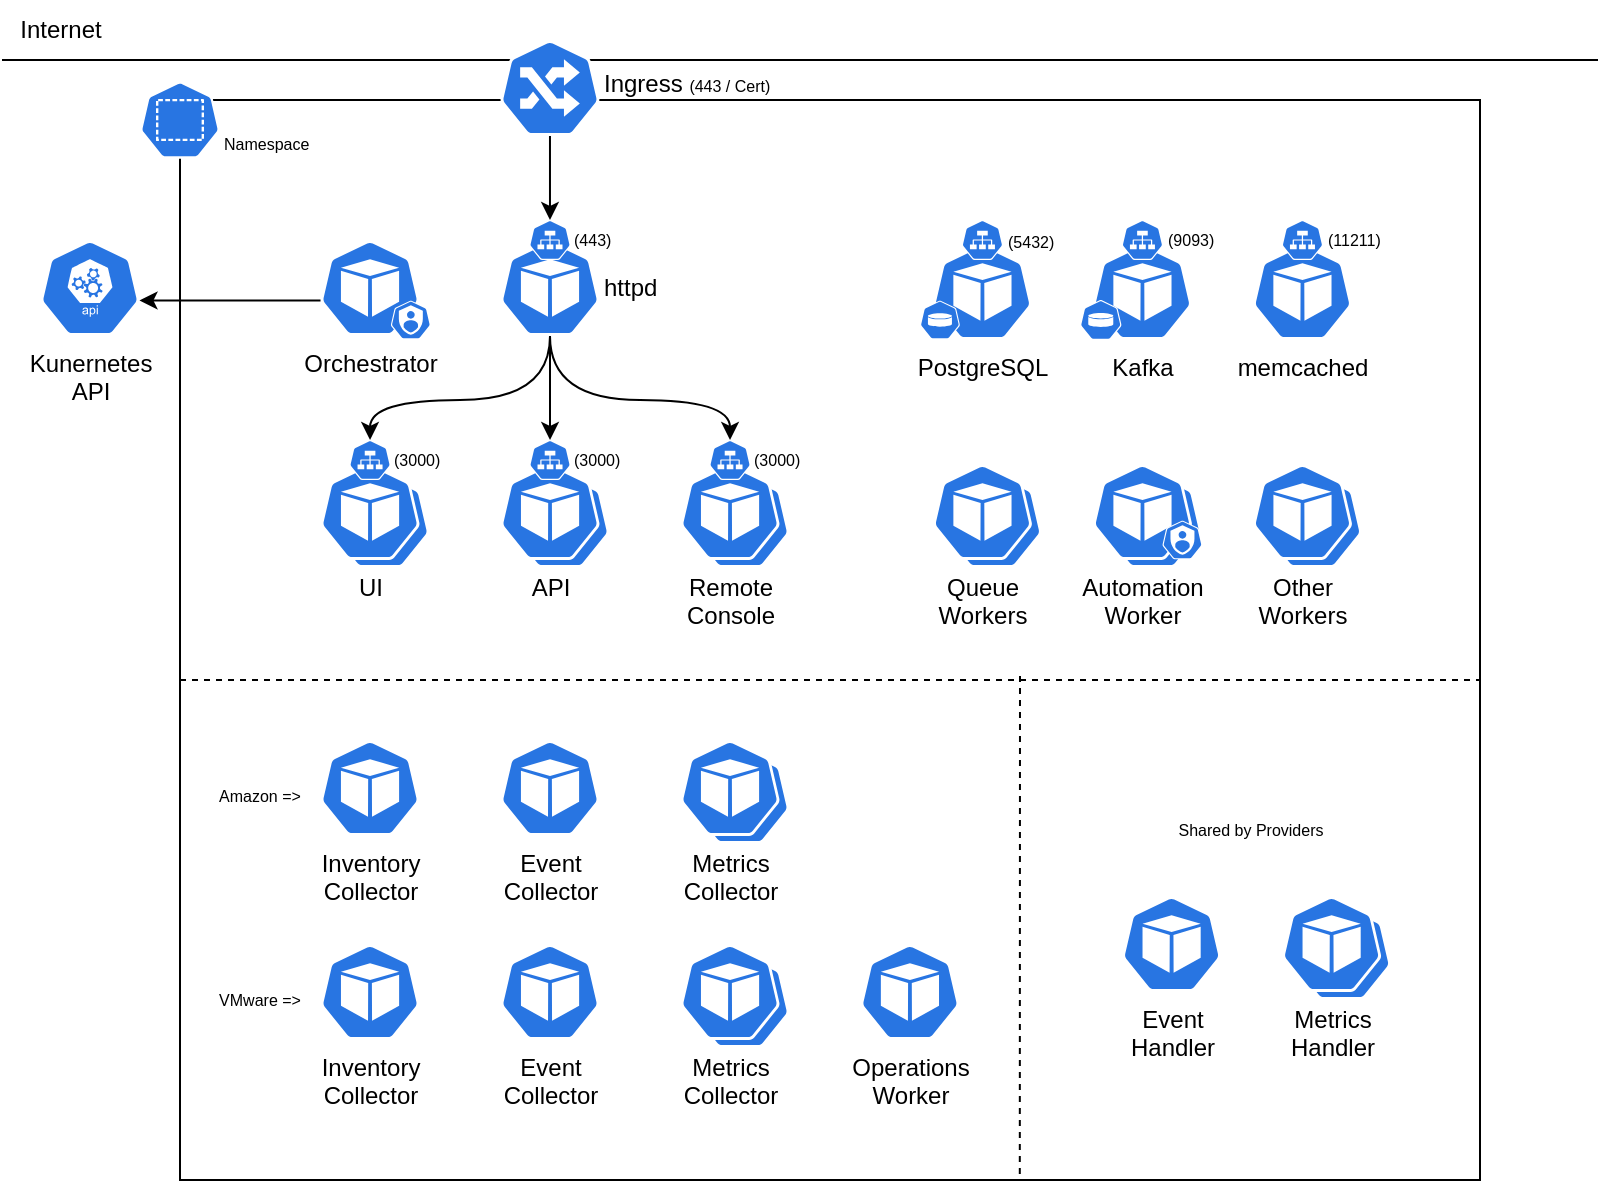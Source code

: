 <mxfile version="22.0.3" type="device">
  <diagram name="Page-1" id="Mu60lrKRsMgEofHsvhvA">
    <mxGraphModel dx="1421" dy="784" grid="1" gridSize="10" guides="1" tooltips="1" connect="1" arrows="1" fold="1" page="1" pageScale="0.5" pageWidth="1600" pageHeight="1200" math="0" shadow="0">
      <root>
        <mxCell id="0" />
        <mxCell id="1" parent="0" />
        <mxCell id="d3RqZ88ddamns4muxg5y-82" value="" style="rounded=0;whiteSpace=wrap;html=1;" parent="1" vertex="1">
          <mxGeometry x="90" y="50" width="650" height="540" as="geometry" />
        </mxCell>
        <mxCell id="d3RqZ88ddamns4muxg5y-87" value="" style="edgeStyle=none;orthogonalLoop=1;jettySize=auto;html=1;rounded=0;endArrow=none;endFill=0;" parent="1" edge="1">
          <mxGeometry width="80" relative="1" as="geometry">
            <mxPoint x="1" y="30" as="sourcePoint" />
            <mxPoint x="799" y="30" as="targetPoint" />
            <Array as="points" />
          </mxGeometry>
        </mxCell>
        <mxCell id="d3RqZ88ddamns4muxg5y-64" value="" style="sketch=0;html=1;dashed=0;whitespace=wrap;fillColor=#2875E2;strokeColor=#ffffff;points=[[0.005,0.63,0],[0.1,0.2,0],[0.9,0.2,0],[0.5,0,0],[0.995,0.63,0],[0.72,0.99,0],[0.5,1,0],[0.28,0.99,0]];verticalLabelPosition=bottom;align=center;verticalAlign=top;shape=mxgraph.kubernetes.icon;prIcon=pod" parent="1" vertex="1">
          <mxGeometry x="551.23" y="236" width="50" height="48" as="geometry" />
        </mxCell>
        <mxCell id="d3RqZ88ddamns4muxg5y-60" value="" style="sketch=0;html=1;dashed=0;whitespace=wrap;fillColor=#2875E2;strokeColor=#ffffff;points=[[0.005,0.63,0],[0.1,0.2,0],[0.9,0.2,0],[0.5,0,0],[0.995,0.63,0],[0.72,0.99,0],[0.5,1,0],[0.28,0.99,0]];verticalLabelPosition=bottom;align=center;verticalAlign=top;shape=mxgraph.kubernetes.icon;prIcon=pod" parent="1" vertex="1">
          <mxGeometry x="345.01" y="236" width="50" height="48" as="geometry" />
        </mxCell>
        <mxCell id="d3RqZ88ddamns4muxg5y-59" value="" style="sketch=0;html=1;dashed=0;whitespace=wrap;fillColor=#2875E2;strokeColor=#ffffff;points=[[0.005,0.63,0],[0.1,0.2,0],[0.9,0.2,0],[0.5,0,0],[0.995,0.63,0],[0.72,0.99,0],[0.5,1,0],[0.28,0.99,0]];verticalLabelPosition=bottom;align=center;verticalAlign=top;shape=mxgraph.kubernetes.icon;prIcon=pod" parent="1" vertex="1">
          <mxGeometry x="255.01" y="236" width="50" height="48" as="geometry" />
        </mxCell>
        <mxCell id="d3RqZ88ddamns4muxg5y-58" value="" style="sketch=0;html=1;dashed=0;whitespace=wrap;fillColor=#2875E2;strokeColor=#ffffff;points=[[0.005,0.63,0],[0.1,0.2,0],[0.9,0.2,0],[0.5,0,0],[0.995,0.63,0],[0.72,0.99,0],[0.5,1,0],[0.28,0.99,0]];verticalLabelPosition=bottom;align=center;verticalAlign=top;shape=mxgraph.kubernetes.icon;prIcon=pod" parent="1" vertex="1">
          <mxGeometry x="165.02" y="236" width="50" height="48" as="geometry" />
        </mxCell>
        <mxCell id="d3RqZ88ddamns4muxg5y-57" value="" style="sketch=0;html=1;dashed=0;whitespace=wrap;fillColor=#2875E2;strokeColor=#ffffff;points=[[0.005,0.63,0],[0.1,0.2,0],[0.9,0.2,0],[0.5,0,0],[0.995,0.63,0],[0.72,0.99,0],[0.5,1,0],[0.28,0.99,0]];verticalLabelPosition=bottom;align=center;verticalAlign=top;shape=mxgraph.kubernetes.icon;prIcon=pod" parent="1" vertex="1">
          <mxGeometry x="645.81" y="452" width="50" height="48" as="geometry" />
        </mxCell>
        <mxCell id="d3RqZ88ddamns4muxg5y-56" value="" style="sketch=0;html=1;dashed=0;whitespace=wrap;fillColor=#2875E2;strokeColor=#ffffff;points=[[0.005,0.63,0],[0.1,0.2,0],[0.9,0.2,0],[0.5,0,0],[0.995,0.63,0],[0.72,0.99,0],[0.5,1,0],[0.28,0.99,0]];verticalLabelPosition=bottom;align=center;verticalAlign=top;shape=mxgraph.kubernetes.icon;prIcon=pod" parent="1" vertex="1">
          <mxGeometry x="345.02" y="476" width="50" height="48" as="geometry" />
        </mxCell>
        <mxCell id="d3RqZ88ddamns4muxg5y-55" value="" style="sketch=0;html=1;dashed=0;whitespace=wrap;fillColor=#2875E2;strokeColor=#ffffff;points=[[0.005,0.63,0],[0.1,0.2,0],[0.9,0.2,0],[0.5,0,0],[0.995,0.63,0],[0.72,0.99,0],[0.5,1,0],[0.28,0.99,0]];verticalLabelPosition=bottom;align=center;verticalAlign=top;shape=mxgraph.kubernetes.icon;prIcon=pod" parent="1" vertex="1">
          <mxGeometry x="344.99" y="374" width="50" height="48" as="geometry" />
        </mxCell>
        <mxCell id="d3RqZ88ddamns4muxg5y-54" value="" style="sketch=0;html=1;dashed=0;whitespace=wrap;fillColor=#2875E2;strokeColor=#ffffff;points=[[0.005,0.63,0],[0.1,0.2,0],[0.9,0.2,0],[0.5,0,0],[0.995,0.63,0],[0.72,0.99,0],[0.5,1,0],[0.28,0.99,0]];verticalLabelPosition=bottom;align=center;verticalAlign=top;shape=mxgraph.kubernetes.icon;prIcon=pod" parent="1" vertex="1">
          <mxGeometry x="631.25" y="236" width="50" height="48" as="geometry" />
        </mxCell>
        <mxCell id="d3RqZ88ddamns4muxg5y-53" value="" style="sketch=0;html=1;dashed=0;whitespace=wrap;fillColor=#2875E2;strokeColor=#ffffff;points=[[0.005,0.63,0],[0.1,0.2,0],[0.9,0.2,0],[0.5,0,0],[0.995,0.63,0],[0.72,0.99,0],[0.5,1,0],[0.28,0.99,0]];verticalLabelPosition=bottom;align=center;verticalAlign=top;shape=mxgraph.kubernetes.icon;prIcon=pod" parent="1" vertex="1">
          <mxGeometry x="471.23" y="236" width="50" height="48" as="geometry" />
        </mxCell>
        <mxCell id="d3RqZ88ddamns4muxg5y-16" value="Kunernetes&lt;br&gt;API" style="sketch=0;html=1;dashed=0;whitespace=wrap;fillColor=#2875E2;strokeColor=#ffffff;points=[[0.005,0.63,0],[0.1,0.2,0],[0.9,0.2,0],[0.5,0,0],[0.995,0.63,0],[0.72,0.99,0],[0.5,1,0],[0.28,0.99,0]];verticalLabelPosition=bottom;align=center;verticalAlign=top;shape=mxgraph.kubernetes.icon;prIcon=api" parent="1" vertex="1">
          <mxGeometry x="20" y="120" width="50" height="48" as="geometry" />
        </mxCell>
        <mxCell id="d3RqZ88ddamns4muxg5y-17" value="Orchestrator" style="sketch=0;html=1;dashed=0;whitespace=wrap;fillColor=#2875E2;strokeColor=#ffffff;points=[[0.005,0.63,0],[0.1,0.2,0],[0.9,0.2,0],[0.5,0,0],[0.995,0.63,0],[0.72,0.99,0],[0.5,1,0],[0.28,0.99,0]];verticalLabelPosition=bottom;align=center;verticalAlign=top;shape=mxgraph.kubernetes.icon;prIcon=pod" parent="1" vertex="1">
          <mxGeometry x="160.01" y="120" width="50" height="48" as="geometry" />
        </mxCell>
        <mxCell id="d3RqZ88ddamns4muxg5y-73" value="" style="edgeStyle=orthogonalEdgeStyle;rounded=0;orthogonalLoop=1;jettySize=auto;html=1;entryX=0.5;entryY=0;entryDx=0;entryDy=0;entryPerimeter=0;exitX=0.5;exitY=1;exitDx=0;exitDy=0;exitPerimeter=0;" parent="1" edge="1">
          <mxGeometry relative="1" as="geometry">
            <mxPoint x="320" y="200" as="sourcePoint" />
          </mxGeometry>
        </mxCell>
        <mxCell id="d3RqZ88ddamns4muxg5y-18" value="httpd" style="sketch=0;html=1;dashed=0;whitespace=wrap;fillColor=#2875E2;strokeColor=#ffffff;points=[[0.005,0.63,0],[0.1,0.2,0],[0.9,0.2,0],[0.5,0,0],[0.995,0.63,0],[0.72,0.99,0],[0.5,1,0],[0.28,0.99,0]];verticalLabelPosition=middle;align=left;verticalAlign=middle;shape=mxgraph.kubernetes.icon;prIcon=pod;labelPosition=right;" parent="1" vertex="1">
          <mxGeometry x="250" y="120" width="50" height="48" as="geometry" />
        </mxCell>
        <mxCell id="d3RqZ88ddamns4muxg5y-19" value="UI" style="sketch=0;html=1;dashed=0;whitespace=wrap;fillColor=#2875E2;strokeColor=#ffffff;points=[[0.005,0.63,0],[0.1,0.2,0],[0.9,0.2,0],[0.5,0,0],[0.995,0.63,0],[0.72,0.99,0],[0.5,1,0],[0.28,0.99,0]];verticalLabelPosition=bottom;align=center;verticalAlign=top;shape=mxgraph.kubernetes.icon;prIcon=pod" parent="1" vertex="1">
          <mxGeometry x="160.02" y="232" width="50" height="48" as="geometry" />
        </mxCell>
        <mxCell id="d3RqZ88ddamns4muxg5y-20" value="API" style="sketch=0;html=1;dashed=0;whitespace=wrap;fillColor=#2875E2;strokeColor=#ffffff;points=[[0.005,0.63,0],[0.1,0.2,0],[0.9,0.2,0],[0.5,0,0],[0.995,0.63,0],[0.72,0.99,0],[0.5,1,0],[0.28,0.99,0]];verticalLabelPosition=bottom;align=center;verticalAlign=top;shape=mxgraph.kubernetes.icon;prIcon=pod" parent="1" vertex="1">
          <mxGeometry x="250.02" y="232" width="50" height="48" as="geometry" />
        </mxCell>
        <mxCell id="d3RqZ88ddamns4muxg5y-21" value="Remote&lt;br&gt;Console" style="sketch=0;html=1;dashed=0;whitespace=wrap;fillColor=#2875E2;strokeColor=#ffffff;points=[[0.005,0.63,0],[0.1,0.2,0],[0.9,0.2,0],[0.5,0,0],[0.995,0.63,0],[0.72,0.99,0],[0.5,1,0],[0.28,0.99,0]];verticalLabelPosition=bottom;align=center;verticalAlign=top;shape=mxgraph.kubernetes.icon;prIcon=pod" parent="1" vertex="1">
          <mxGeometry x="340.02" y="232" width="50" height="48" as="geometry" />
        </mxCell>
        <mxCell id="d3RqZ88ddamns4muxg5y-22" value="PostgreSQL" style="sketch=0;html=1;dashed=0;whitespace=wrap;fillColor=#2875E2;strokeColor=#ffffff;points=[[0.005,0.63,0],[0.1,0.2,0],[0.9,0.2,0],[0.5,0,0],[0.995,0.63,0],[0.72,0.99,0],[0.5,1,0],[0.28,0.99,0]];verticalLabelPosition=bottom;align=center;verticalAlign=top;shape=mxgraph.kubernetes.icon;prIcon=pod" parent="1" vertex="1">
          <mxGeometry x="466.22" y="122" width="50" height="48" as="geometry" />
        </mxCell>
        <mxCell id="d3RqZ88ddamns4muxg5y-23" value="memcached" style="sketch=0;html=1;dashed=0;whitespace=wrap;fillColor=#2875E2;strokeColor=#ffffff;points=[[0.005,0.63,0],[0.1,0.2,0],[0.9,0.2,0],[0.5,0,0],[0.995,0.63,0],[0.72,0.99,0],[0.5,1,0],[0.28,0.99,0]];verticalLabelPosition=bottom;align=center;verticalAlign=top;shape=mxgraph.kubernetes.icon;prIcon=pod" parent="1" vertex="1">
          <mxGeometry x="626.22" y="122" width="50" height="48" as="geometry" />
        </mxCell>
        <mxCell id="d3RqZ88ddamns4muxg5y-24" value="Kafka" style="sketch=0;html=1;dashed=0;whitespace=wrap;fillColor=#2875E2;strokeColor=#ffffff;points=[[0.005,0.63,0],[0.1,0.2,0],[0.9,0.2,0],[0.5,0,0],[0.995,0.63,0],[0.72,0.99,0],[0.5,1,0],[0.28,0.99,0]];verticalLabelPosition=bottom;align=center;verticalAlign=top;shape=mxgraph.kubernetes.icon;prIcon=pod" parent="1" vertex="1">
          <mxGeometry x="546.22" y="122" width="50" height="48" as="geometry" />
        </mxCell>
        <mxCell id="d3RqZ88ddamns4muxg5y-25" value="Queue&lt;br&gt;Workers" style="sketch=0;html=1;dashed=0;whitespace=wrap;fillColor=#2875E2;strokeColor=#ffffff;points=[[0.005,0.63,0],[0.1,0.2,0],[0.9,0.2,0],[0.5,0,0],[0.995,0.63,0],[0.72,0.99,0],[0.5,1,0],[0.28,0.99,0]];verticalLabelPosition=bottom;align=center;verticalAlign=top;shape=mxgraph.kubernetes.icon;prIcon=pod" parent="1" vertex="1">
          <mxGeometry x="466.23" y="232" width="50" height="48" as="geometry" />
        </mxCell>
        <mxCell id="d3RqZ88ddamns4muxg5y-27" value="Inventory&lt;br&gt;Collector" style="sketch=0;html=1;dashed=0;whitespace=wrap;fillColor=#2875E2;strokeColor=#ffffff;points=[[0.005,0.63,0],[0.1,0.2,0],[0.9,0.2,0],[0.5,0,0],[0.995,0.63,0],[0.72,0.99,0],[0.5,1,0],[0.28,0.99,0]];verticalLabelPosition=bottom;align=center;verticalAlign=top;shape=mxgraph.kubernetes.icon;prIcon=pod" parent="1" vertex="1">
          <mxGeometry x="160.01" y="370" width="50" height="48" as="geometry" />
        </mxCell>
        <mxCell id="d3RqZ88ddamns4muxg5y-28" value="Event&lt;br&gt;Collector" style="sketch=0;html=1;dashed=0;whitespace=wrap;fillColor=#2875E2;strokeColor=#ffffff;points=[[0.005,0.63,0],[0.1,0.2,0],[0.9,0.2,0],[0.5,0,0],[0.995,0.63,0],[0.72,0.99,0],[0.5,1,0],[0.28,0.99,0]];verticalLabelPosition=bottom;align=center;verticalAlign=top;shape=mxgraph.kubernetes.icon;prIcon=pod" parent="1" vertex="1">
          <mxGeometry x="250.01" y="370" width="50" height="48" as="geometry" />
        </mxCell>
        <mxCell id="d3RqZ88ddamns4muxg5y-29" value="Metrics&lt;br&gt;Collector" style="sketch=0;html=1;dashed=0;whitespace=wrap;fillColor=#2875E2;strokeColor=#ffffff;points=[[0.005,0.63,0],[0.1,0.2,0],[0.9,0.2,0],[0.5,0,0],[0.995,0.63,0],[0.72,0.99,0],[0.5,1,0],[0.28,0.99,0]];verticalLabelPosition=bottom;align=center;verticalAlign=top;shape=mxgraph.kubernetes.icon;prIcon=pod" parent="1" vertex="1">
          <mxGeometry x="340.01" y="370" width="50" height="48" as="geometry" />
        </mxCell>
        <mxCell id="d3RqZ88ddamns4muxg5y-30" value="Inventory&lt;br&gt;Collector" style="sketch=0;html=1;dashed=0;whitespace=wrap;fillColor=#2875E2;strokeColor=#ffffff;points=[[0.005,0.63,0],[0.1,0.2,0],[0.9,0.2,0],[0.5,0,0],[0.995,0.63,0],[0.72,0.99,0],[0.5,1,0],[0.28,0.99,0]];verticalLabelPosition=bottom;align=center;verticalAlign=top;shape=mxgraph.kubernetes.icon;prIcon=pod" parent="1" vertex="1">
          <mxGeometry x="160.02" y="472" width="50" height="48" as="geometry" />
        </mxCell>
        <mxCell id="d3RqZ88ddamns4muxg5y-31" value="Event&lt;br&gt;Collector" style="sketch=0;html=1;dashed=0;whitespace=wrap;fillColor=#2875E2;strokeColor=#ffffff;points=[[0.005,0.63,0],[0.1,0.2,0],[0.9,0.2,0],[0.5,0,0],[0.995,0.63,0],[0.72,0.99,0],[0.5,1,0],[0.28,0.99,0]];verticalLabelPosition=bottom;align=center;verticalAlign=top;shape=mxgraph.kubernetes.icon;prIcon=pod" parent="1" vertex="1">
          <mxGeometry x="250.02" y="472" width="50" height="48" as="geometry" />
        </mxCell>
        <mxCell id="d3RqZ88ddamns4muxg5y-32" value="Metrics&lt;br&gt;Collector" style="sketch=0;html=1;dashed=0;whitespace=wrap;fillColor=#2875E2;strokeColor=#ffffff;points=[[0.005,0.63,0],[0.1,0.2,0],[0.9,0.2,0],[0.5,0,0],[0.995,0.63,0],[0.72,0.99,0],[0.5,1,0],[0.28,0.99,0]];verticalLabelPosition=bottom;align=center;verticalAlign=top;shape=mxgraph.kubernetes.icon;prIcon=pod" parent="1" vertex="1">
          <mxGeometry x="340.02" y="472" width="50" height="48" as="geometry" />
        </mxCell>
        <mxCell id="d3RqZ88ddamns4muxg5y-33" value="Operations&lt;br&gt;Worker" style="sketch=0;html=1;dashed=0;whitespace=wrap;fillColor=#2875E2;strokeColor=#ffffff;points=[[0.005,0.63,0],[0.1,0.2,0],[0.9,0.2,0],[0.5,0,0],[0.995,0.63,0],[0.72,0.99,0],[0.5,1,0],[0.28,0.99,0]];verticalLabelPosition=bottom;align=center;verticalAlign=top;shape=mxgraph.kubernetes.icon;prIcon=pod" parent="1" vertex="1">
          <mxGeometry x="429.97" y="472" width="50" height="48" as="geometry" />
        </mxCell>
        <mxCell id="d3RqZ88ddamns4muxg5y-34" value="Event&lt;br&gt;Handler" style="sketch=0;html=1;dashed=0;whitespace=wrap;fillColor=#2875E2;strokeColor=#ffffff;points=[[0.005,0.63,0],[0.1,0.2,0],[0.9,0.2,0],[0.5,0,0],[0.995,0.63,0],[0.72,0.99,0],[0.5,1,0],[0.28,0.99,0]];verticalLabelPosition=bottom;align=center;verticalAlign=top;shape=mxgraph.kubernetes.icon;prIcon=pod" parent="1" vertex="1">
          <mxGeometry x="560.8" y="448" width="50" height="48" as="geometry" />
        </mxCell>
        <mxCell id="d3RqZ88ddamns4muxg5y-35" value="Metrics&lt;br&gt;Handler" style="sketch=0;html=1;dashed=0;whitespace=wrap;fillColor=#2875E2;strokeColor=#ffffff;points=[[0.005,0.63,0],[0.1,0.2,0],[0.9,0.2,0],[0.5,0,0],[0.995,0.63,0],[0.72,0.99,0],[0.5,1,0],[0.28,0.99,0]];verticalLabelPosition=bottom;align=center;verticalAlign=top;shape=mxgraph.kubernetes.icon;prIcon=pod" parent="1" vertex="1">
          <mxGeometry x="640.81" y="448" width="50" height="48" as="geometry" />
        </mxCell>
        <mxCell id="d3RqZ88ddamns4muxg5y-36" value="Automation&lt;br&gt;Worker" style="sketch=0;html=1;dashed=0;whitespace=wrap;fillColor=#2875E2;strokeColor=#ffffff;points=[[0.005,0.63,0],[0.1,0.2,0],[0.9,0.2,0],[0.5,0,0],[0.995,0.63,0],[0.72,0.99,0],[0.5,1,0],[0.28,0.99,0]];verticalLabelPosition=bottom;align=center;verticalAlign=top;shape=mxgraph.kubernetes.icon;prIcon=pod" parent="1" vertex="1">
          <mxGeometry x="546.24" y="232" width="50" height="48" as="geometry" />
        </mxCell>
        <mxCell id="d3RqZ88ddamns4muxg5y-37" value="Other&lt;br&gt;Workers" style="sketch=0;html=1;dashed=0;whitespace=wrap;fillColor=#2875E2;strokeColor=#ffffff;points=[[0.005,0.63,0],[0.1,0.2,0],[0.9,0.2,0],[0.5,0,0],[0.995,0.63,0],[0.72,0.99,0],[0.5,1,0],[0.28,0.99,0]];verticalLabelPosition=bottom;align=center;verticalAlign=top;shape=mxgraph.kubernetes.icon;prIcon=pod" parent="1" vertex="1">
          <mxGeometry x="626.25" y="232" width="50" height="48" as="geometry" />
        </mxCell>
        <mxCell id="d3RqZ88ddamns4muxg5y-40" value="(443)" style="sketch=0;html=1;dashed=0;whitespace=wrap;fillColor=#2875E2;strokeColor=#ffffff;points=[[0.005,0.63,0],[0.1,0.2,0],[0.9,0.2,0],[0.5,0,0],[0.995,0.63,0],[0.72,0.99,0],[0.5,1,0],[0.28,0.99,0]];verticalLabelPosition=middle;align=left;verticalAlign=middle;shape=mxgraph.kubernetes.icon;prIcon=svc;fontSize=8;labelPosition=right;" parent="1" vertex="1">
          <mxGeometry x="264.58" y="110" width="20.83" height="20" as="geometry" />
        </mxCell>
        <mxCell id="d3RqZ88ddamns4muxg5y-41" value="&lt;font style=&quot;font-size: 8px;&quot;&gt;(5432)&lt;/font&gt;" style="sketch=0;html=1;dashed=0;whitespace=wrap;fillColor=#2875E2;strokeColor=#ffffff;points=[[0.005,0.63,0],[0.1,0.2,0],[0.9,0.2,0],[0.5,0,0],[0.995,0.63,0],[0.72,0.99,0],[0.5,1,0],[0.28,0.99,0]];verticalLabelPosition=middle;align=left;verticalAlign=middle;shape=mxgraph.kubernetes.icon;prIcon=svc;labelPosition=right;" parent="1" vertex="1">
          <mxGeometry x="480.8" y="110" width="20.83" height="20" as="geometry" />
        </mxCell>
        <mxCell id="d3RqZ88ddamns4muxg5y-42" value="(9093)" style="sketch=0;html=1;dashed=0;whitespace=wrap;fillColor=#2875E2;strokeColor=#ffffff;points=[[0.005,0.63,0],[0.1,0.2,0],[0.9,0.2,0],[0.5,0,0],[0.995,0.63,0],[0.72,0.99,0],[0.5,1,0],[0.28,0.99,0]];verticalLabelPosition=middle;align=left;verticalAlign=middle;shape=mxgraph.kubernetes.icon;prIcon=svc;labelPosition=right;fontSize=8;" parent="1" vertex="1">
          <mxGeometry x="560.8" y="110" width="20.83" height="20" as="geometry" />
        </mxCell>
        <mxCell id="d3RqZ88ddamns4muxg5y-43" value="(11211)" style="sketch=0;html=1;dashed=0;whitespace=wrap;fillColor=#2875E2;strokeColor=#ffffff;points=[[0.005,0.63,0],[0.1,0.2,0],[0.9,0.2,0],[0.5,0,0],[0.995,0.63,0],[0.72,0.99,0],[0.5,1,0],[0.28,0.99,0]];verticalLabelPosition=middle;align=left;verticalAlign=middle;shape=mxgraph.kubernetes.icon;prIcon=svc;labelPosition=right;fontSize=8;" parent="1" vertex="1">
          <mxGeometry x="640.81" y="110" width="20.83" height="20" as="geometry" />
        </mxCell>
        <mxCell id="d3RqZ88ddamns4muxg5y-45" value="(3000)" style="sketch=0;html=1;dashed=0;whitespace=wrap;fillColor=#2875E2;strokeColor=#ffffff;points=[[0.005,0.63,0],[0.1,0.2,0],[0.9,0.2,0],[0.5,0,0],[0.995,0.63,0],[0.72,0.99,0],[0.5,1,0],[0.28,0.99,0]];verticalLabelPosition=middle;align=left;verticalAlign=middle;shape=mxgraph.kubernetes.icon;prIcon=svc;labelPosition=right;fontSize=8;" parent="1" vertex="1">
          <mxGeometry x="174.61" y="220" width="20.83" height="20" as="geometry" />
        </mxCell>
        <mxCell id="d3RqZ88ddamns4muxg5y-46" value="(3000)" style="sketch=0;html=1;dashed=0;whitespace=wrap;fillColor=#2875E2;strokeColor=#ffffff;points=[[0.005,0.63,0],[0.1,0.2,0],[0.9,0.2,0],[0.5,0,0],[0.995,0.63,0],[0.72,0.99,0],[0.5,1,0],[0.28,0.99,0]];verticalLabelPosition=middle;align=left;verticalAlign=middle;shape=mxgraph.kubernetes.icon;prIcon=svc;fontSize=8;labelPosition=right;" parent="1" vertex="1">
          <mxGeometry x="264.6" y="220" width="20.83" height="20" as="geometry" />
        </mxCell>
        <mxCell id="d3RqZ88ddamns4muxg5y-47" value="(3000)" style="sketch=0;html=1;dashed=0;whitespace=wrap;fillColor=#2875E2;strokeColor=#ffffff;points=[[0.005,0.63,0],[0.1,0.2,0],[0.9,0.2,0],[0.5,0,0],[0.995,0.63,0],[0.72,0.99,0],[0.5,1,0],[0.28,0.99,0]];verticalLabelPosition=middle;align=left;verticalAlign=middle;shape=mxgraph.kubernetes.icon;prIcon=svc;fontSize=8;labelPosition=right;" parent="1" vertex="1">
          <mxGeometry x="354.6" y="220" width="20.83" height="20" as="geometry" />
        </mxCell>
        <mxCell id="d3RqZ88ddamns4muxg5y-48" value="" style="sketch=0;html=1;dashed=0;whitespace=wrap;fillColor=#2875E2;strokeColor=#ffffff;points=[[0.005,0.63,0],[0.1,0.2,0],[0.9,0.2,0],[0.5,0,0],[0.995,0.63,0],[0.72,0.99,0],[0.5,1,0],[0.28,0.99,0]];verticalLabelPosition=bottom;align=center;verticalAlign=top;shape=mxgraph.kubernetes.icon;prIcon=pv" parent="1" vertex="1">
          <mxGeometry x="459.97" y="150" width="20" height="20" as="geometry" />
        </mxCell>
        <mxCell id="d3RqZ88ddamns4muxg5y-49" value="" style="sketch=0;html=1;dashed=0;whitespace=wrap;fillColor=#2875E2;strokeColor=#ffffff;points=[[0.005,0.63,0],[0.1,0.2,0],[0.9,0.2,0],[0.5,0,0],[0.995,0.63,0],[0.72,0.99,0],[0.5,1,0],[0.28,0.99,0]];verticalLabelPosition=bottom;align=center;verticalAlign=top;shape=mxgraph.kubernetes.icon;prIcon=pv" parent="1" vertex="1">
          <mxGeometry x="539.97" y="150" width="20.83" height="20" as="geometry" />
        </mxCell>
        <mxCell id="d3RqZ88ddamns4muxg5y-50" value="Namespace" style="sketch=0;html=1;dashed=0;whitespace=wrap;fillColor=#2875E2;strokeColor=#ffffff;points=[[0.005,0.63,0],[0.1,0.2,0],[0.9,0.2,0],[0.5,0,0],[0.995,0.63,0],[0.72,0.99,0],[0.5,1,0],[0.28,0.99,0]];verticalLabelPosition=middle;align=left;verticalAlign=bottom;shape=mxgraph.kubernetes.icon;prIcon=ns;labelPosition=right;spacingBottom=0;horizontal=1;fontSize=8;" parent="1" vertex="1">
          <mxGeometry x="70" y="40" width="40" height="40" as="geometry" />
        </mxCell>
        <mxCell id="d3RqZ88ddamns4muxg5y-61" value="" style="sketch=0;html=1;dashed=0;whitespace=wrap;fillColor=#2875E2;strokeColor=#ffffff;points=[[0.005,0.63,0],[0.1,0.2,0],[0.9,0.2,0],[0.5,0,0],[0.995,0.63,0],[0.72,0.99,0],[0.5,1,0],[0.28,0.99,0]];verticalLabelPosition=bottom;align=center;verticalAlign=top;shape=mxgraph.kubernetes.icon;prIcon=sa" parent="1" vertex="1">
          <mxGeometry x="195.42" y="146" width="20" height="28" as="geometry" />
        </mxCell>
        <mxCell id="d3RqZ88ddamns4muxg5y-66" value="" style="sketch=0;html=1;dashed=0;whitespace=wrap;fillColor=#2875E2;strokeColor=#ffffff;points=[[0.005,0.63,0],[0.1,0.2,0],[0.9,0.2,0],[0.5,0,0],[0.995,0.63,0],[0.72,0.99,0],[0.5,1,0],[0.28,0.99,0]];verticalLabelPosition=bottom;align=center;verticalAlign=top;shape=mxgraph.kubernetes.icon;prIcon=sa" parent="1" vertex="1">
          <mxGeometry x="581.23" y="256" width="20" height="28" as="geometry" />
        </mxCell>
        <mxCell id="d3RqZ88ddamns4muxg5y-67" style="edgeStyle=orthogonalEdgeStyle;rounded=0;orthogonalLoop=1;jettySize=auto;html=1;exitX=0.005;exitY=0.63;exitDx=0;exitDy=0;exitPerimeter=0;entryX=0.995;entryY=0.63;entryDx=0;entryDy=0;entryPerimeter=0;" parent="1" source="d3RqZ88ddamns4muxg5y-17" target="d3RqZ88ddamns4muxg5y-16" edge="1">
          <mxGeometry relative="1" as="geometry" />
        </mxCell>
        <mxCell id="d3RqZ88ddamns4muxg5y-69" value="Ingress &lt;font style=&quot;font-size: 8px;&quot;&gt;(443 / Cert)&lt;/font&gt;" style="sketch=0;html=1;dashed=0;whitespace=wrap;fillColor=#2875E2;strokeColor=#ffffff;points=[[0.005,0.63,0],[0.1,0.2,0],[0.9,0.2,0],[0.5,0,0],[0.995,0.63,0],[0.72,0.99,0],[0.5,1,0],[0.28,0.99,0]];verticalLabelPosition=middle;align=left;verticalAlign=middle;shape=mxgraph.kubernetes.icon;prIcon=ing;labelPosition=right;fontSize=12;spacingTop=-4;" parent="1" vertex="1">
          <mxGeometry x="249.99" y="20" width="50" height="48" as="geometry" />
        </mxCell>
        <mxCell id="d3RqZ88ddamns4muxg5y-70" value="Amazon =&amp;gt;" style="text;strokeColor=none;align=center;fillColor=none;html=1;verticalAlign=middle;whiteSpace=wrap;rounded=0;fontSize=8;" parent="1" vertex="1">
          <mxGeometry x="100.01" y="383" width="60" height="30" as="geometry" />
        </mxCell>
        <mxCell id="d3RqZ88ddamns4muxg5y-71" style="edgeStyle=orthogonalEdgeStyle;rounded=0;orthogonalLoop=1;jettySize=auto;html=1;exitX=0.5;exitY=1;exitDx=0;exitDy=0;exitPerimeter=0;entryX=0.5;entryY=0;entryDx=0;entryDy=0;entryPerimeter=0;" parent="1" source="d3RqZ88ddamns4muxg5y-69" target="d3RqZ88ddamns4muxg5y-40" edge="1">
          <mxGeometry relative="1" as="geometry" />
        </mxCell>
        <mxCell id="d3RqZ88ddamns4muxg5y-77" value="VMware =&amp;gt;" style="text;strokeColor=none;align=center;fillColor=none;html=1;verticalAlign=middle;whiteSpace=wrap;rounded=0;fontSize=8;" parent="1" vertex="1">
          <mxGeometry x="100.01" y="485" width="60" height="30" as="geometry" />
        </mxCell>
        <mxCell id="d3RqZ88ddamns4muxg5y-78" value="Shared by Providers" style="text;strokeColor=none;align=center;fillColor=none;html=1;verticalAlign=middle;whiteSpace=wrap;rounded=0;fontSize=8;" parent="1" vertex="1">
          <mxGeometry x="579.57" y="400" width="91.24" height="30" as="geometry" />
        </mxCell>
        <mxCell id="d3RqZ88ddamns4muxg5y-79" style="edgeStyle=orthogonalEdgeStyle;orthogonalLoop=1;jettySize=auto;html=1;exitX=0.5;exitY=1;exitDx=0;exitDy=0;exitPerimeter=0;entryX=0.5;entryY=0;entryDx=0;entryDy=0;entryPerimeter=0;curved=1;" parent="1" source="d3RqZ88ddamns4muxg5y-18" target="d3RqZ88ddamns4muxg5y-45" edge="1">
          <mxGeometry relative="1" as="geometry">
            <Array as="points">
              <mxPoint x="275" y="200" />
              <mxPoint x="185" y="200" />
            </Array>
          </mxGeometry>
        </mxCell>
        <mxCell id="d3RqZ88ddamns4muxg5y-80" style="edgeStyle=elbowEdgeStyle;orthogonalLoop=1;jettySize=auto;html=1;exitX=0.5;exitY=1;exitDx=0;exitDy=0;exitPerimeter=0;entryX=0.5;entryY=0;entryDx=0;entryDy=0;entryPerimeter=0;elbow=vertical;curved=1;" parent="1" source="d3RqZ88ddamns4muxg5y-18" target="d3RqZ88ddamns4muxg5y-47" edge="1">
          <mxGeometry relative="1" as="geometry">
            <Array as="points">
              <mxPoint x="320" y="200" />
            </Array>
          </mxGeometry>
        </mxCell>
        <mxCell id="d3RqZ88ddamns4muxg5y-85" value="" style="orthogonalLoop=1;jettySize=auto;html=1;rounded=0;endArrow=none;endFill=0;dashed=1;" parent="1" edge="1">
          <mxGeometry width="80" relative="1" as="geometry">
            <mxPoint x="90" y="340" as="sourcePoint" />
            <mxPoint x="740" y="340" as="targetPoint" />
          </mxGeometry>
        </mxCell>
        <mxCell id="d3RqZ88ddamns4muxg5y-86" value="" style="edgeStyle=none;orthogonalLoop=1;jettySize=auto;html=1;rounded=0;dashed=1;endArrow=none;endFill=0;entryX=0.646;entryY=1;entryDx=0;entryDy=0;entryPerimeter=0;" parent="1" target="d3RqZ88ddamns4muxg5y-82" edge="1">
          <mxGeometry width="80" relative="1" as="geometry">
            <mxPoint x="510" y="338" as="sourcePoint" />
            <mxPoint x="910" y="440" as="targetPoint" />
            <Array as="points" />
          </mxGeometry>
        </mxCell>
        <mxCell id="d3RqZ88ddamns4muxg5y-88" value="Internet" style="text;html=1;align=center;verticalAlign=middle;resizable=0;points=[];autosize=1;strokeColor=none;fillColor=none;" parent="1" vertex="1">
          <mxGeometry width="60" height="30" as="geometry" />
        </mxCell>
        <mxCell id="d3RqZ88ddamns4muxg5y-1" value="" style="edgeStyle=none;orthogonalLoop=1;jettySize=auto;html=1;rounded=0;exitX=0.5;exitY=1;exitDx=0;exitDy=0;exitPerimeter=0;entryX=0.5;entryY=0;entryDx=0;entryDy=0;entryPerimeter=0;" edge="1" parent="1" source="d3RqZ88ddamns4muxg5y-18" target="d3RqZ88ddamns4muxg5y-46">
          <mxGeometry width="80" relative="1" as="geometry">
            <mxPoint x="430" y="360" as="sourcePoint" />
            <mxPoint x="510" y="360" as="targetPoint" />
            <Array as="points" />
          </mxGeometry>
        </mxCell>
      </root>
    </mxGraphModel>
  </diagram>
</mxfile>
